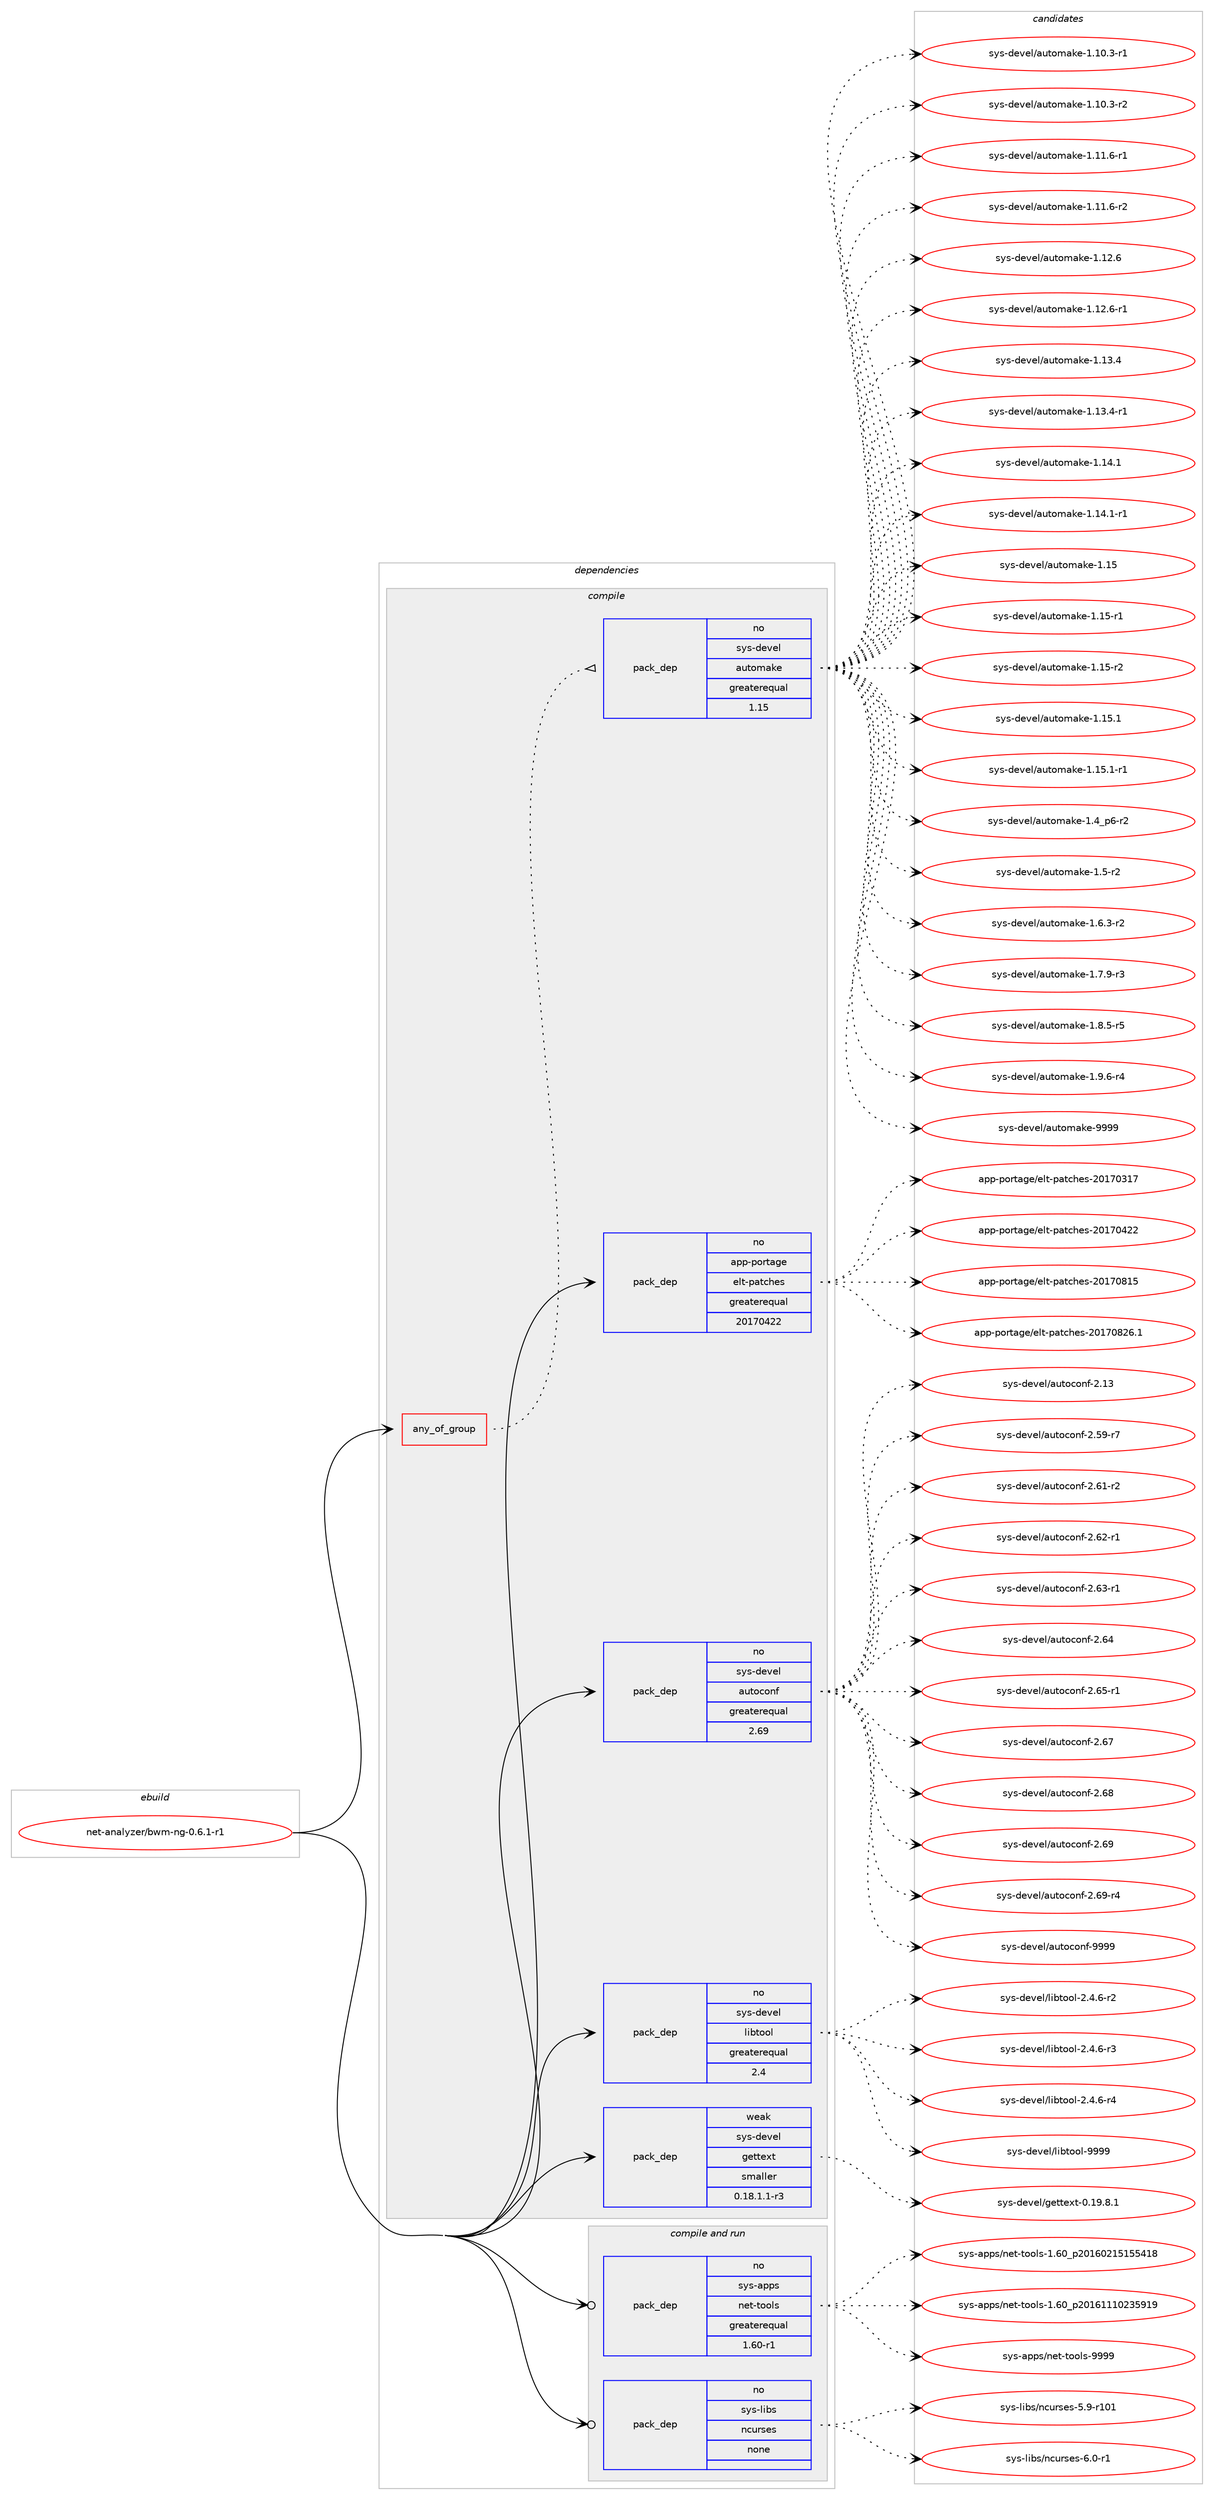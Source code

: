 digraph prolog {

# *************
# Graph options
# *************

newrank=true;
concentrate=true;
compound=true;
graph [rankdir=LR,fontname=Helvetica,fontsize=10,ranksep=1.5];#, ranksep=2.5, nodesep=0.2];
edge  [arrowhead=vee];
node  [fontname=Helvetica,fontsize=10];

# **********
# The ebuild
# **********

subgraph cluster_leftcol {
color=gray;
rank=same;
label=<<i>ebuild</i>>;
id [label="net-analyzer/bwm-ng-0.6.1-r1", color=red, width=4, href="../net-analyzer/bwm-ng-0.6.1-r1.svg"];
}

# ****************
# The dependencies
# ****************

subgraph cluster_midcol {
color=gray;
label=<<i>dependencies</i>>;
subgraph cluster_compile {
fillcolor="#eeeeee";
style=filled;
label=<<i>compile</i>>;
subgraph any6273 {
dependency398798 [label=<<TABLE BORDER="0" CELLBORDER="1" CELLSPACING="0" CELLPADDING="4"><TR><TD CELLPADDING="10">any_of_group</TD></TR></TABLE>>, shape=none, color=red];subgraph pack293899 {
dependency398799 [label=<<TABLE BORDER="0" CELLBORDER="1" CELLSPACING="0" CELLPADDING="4" WIDTH="220"><TR><TD ROWSPAN="6" CELLPADDING="30">pack_dep</TD></TR><TR><TD WIDTH="110">no</TD></TR><TR><TD>sys-devel</TD></TR><TR><TD>automake</TD></TR><TR><TD>greaterequal</TD></TR><TR><TD>1.15</TD></TR></TABLE>>, shape=none, color=blue];
}
dependency398798:e -> dependency398799:w [weight=20,style="dotted",arrowhead="oinv"];
}
id:e -> dependency398798:w [weight=20,style="solid",arrowhead="vee"];
subgraph pack293900 {
dependency398800 [label=<<TABLE BORDER="0" CELLBORDER="1" CELLSPACING="0" CELLPADDING="4" WIDTH="220"><TR><TD ROWSPAN="6" CELLPADDING="30">pack_dep</TD></TR><TR><TD WIDTH="110">no</TD></TR><TR><TD>app-portage</TD></TR><TR><TD>elt-patches</TD></TR><TR><TD>greaterequal</TD></TR><TR><TD>20170422</TD></TR></TABLE>>, shape=none, color=blue];
}
id:e -> dependency398800:w [weight=20,style="solid",arrowhead="vee"];
subgraph pack293901 {
dependency398801 [label=<<TABLE BORDER="0" CELLBORDER="1" CELLSPACING="0" CELLPADDING="4" WIDTH="220"><TR><TD ROWSPAN="6" CELLPADDING="30">pack_dep</TD></TR><TR><TD WIDTH="110">no</TD></TR><TR><TD>sys-devel</TD></TR><TR><TD>autoconf</TD></TR><TR><TD>greaterequal</TD></TR><TR><TD>2.69</TD></TR></TABLE>>, shape=none, color=blue];
}
id:e -> dependency398801:w [weight=20,style="solid",arrowhead="vee"];
subgraph pack293902 {
dependency398802 [label=<<TABLE BORDER="0" CELLBORDER="1" CELLSPACING="0" CELLPADDING="4" WIDTH="220"><TR><TD ROWSPAN="6" CELLPADDING="30">pack_dep</TD></TR><TR><TD WIDTH="110">no</TD></TR><TR><TD>sys-devel</TD></TR><TR><TD>libtool</TD></TR><TR><TD>greaterequal</TD></TR><TR><TD>2.4</TD></TR></TABLE>>, shape=none, color=blue];
}
id:e -> dependency398802:w [weight=20,style="solid",arrowhead="vee"];
subgraph pack293903 {
dependency398803 [label=<<TABLE BORDER="0" CELLBORDER="1" CELLSPACING="0" CELLPADDING="4" WIDTH="220"><TR><TD ROWSPAN="6" CELLPADDING="30">pack_dep</TD></TR><TR><TD WIDTH="110">weak</TD></TR><TR><TD>sys-devel</TD></TR><TR><TD>gettext</TD></TR><TR><TD>smaller</TD></TR><TR><TD>0.18.1.1-r3</TD></TR></TABLE>>, shape=none, color=blue];
}
id:e -> dependency398803:w [weight=20,style="solid",arrowhead="vee"];
}
subgraph cluster_compileandrun {
fillcolor="#eeeeee";
style=filled;
label=<<i>compile and run</i>>;
subgraph pack293904 {
dependency398804 [label=<<TABLE BORDER="0" CELLBORDER="1" CELLSPACING="0" CELLPADDING="4" WIDTH="220"><TR><TD ROWSPAN="6" CELLPADDING="30">pack_dep</TD></TR><TR><TD WIDTH="110">no</TD></TR><TR><TD>sys-apps</TD></TR><TR><TD>net-tools</TD></TR><TR><TD>greaterequal</TD></TR><TR><TD>1.60-r1</TD></TR></TABLE>>, shape=none, color=blue];
}
id:e -> dependency398804:w [weight=20,style="solid",arrowhead="odotvee"];
subgraph pack293905 {
dependency398805 [label=<<TABLE BORDER="0" CELLBORDER="1" CELLSPACING="0" CELLPADDING="4" WIDTH="220"><TR><TD ROWSPAN="6" CELLPADDING="30">pack_dep</TD></TR><TR><TD WIDTH="110">no</TD></TR><TR><TD>sys-libs</TD></TR><TR><TD>ncurses</TD></TR><TR><TD>none</TD></TR><TR><TD></TD></TR></TABLE>>, shape=none, color=blue];
}
id:e -> dependency398805:w [weight=20,style="solid",arrowhead="odotvee"];
}
subgraph cluster_run {
fillcolor="#eeeeee";
style=filled;
label=<<i>run</i>>;
}
}

# **************
# The candidates
# **************

subgraph cluster_choices {
rank=same;
color=gray;
label=<<i>candidates</i>>;

subgraph choice293899 {
color=black;
nodesep=1;
choice11512111545100101118101108479711711611110997107101454946494846514511449 [label="sys-devel/automake-1.10.3-r1", color=red, width=4,href="../sys-devel/automake-1.10.3-r1.svg"];
choice11512111545100101118101108479711711611110997107101454946494846514511450 [label="sys-devel/automake-1.10.3-r2", color=red, width=4,href="../sys-devel/automake-1.10.3-r2.svg"];
choice11512111545100101118101108479711711611110997107101454946494946544511449 [label="sys-devel/automake-1.11.6-r1", color=red, width=4,href="../sys-devel/automake-1.11.6-r1.svg"];
choice11512111545100101118101108479711711611110997107101454946494946544511450 [label="sys-devel/automake-1.11.6-r2", color=red, width=4,href="../sys-devel/automake-1.11.6-r2.svg"];
choice1151211154510010111810110847971171161111099710710145494649504654 [label="sys-devel/automake-1.12.6", color=red, width=4,href="../sys-devel/automake-1.12.6.svg"];
choice11512111545100101118101108479711711611110997107101454946495046544511449 [label="sys-devel/automake-1.12.6-r1", color=red, width=4,href="../sys-devel/automake-1.12.6-r1.svg"];
choice1151211154510010111810110847971171161111099710710145494649514652 [label="sys-devel/automake-1.13.4", color=red, width=4,href="../sys-devel/automake-1.13.4.svg"];
choice11512111545100101118101108479711711611110997107101454946495146524511449 [label="sys-devel/automake-1.13.4-r1", color=red, width=4,href="../sys-devel/automake-1.13.4-r1.svg"];
choice1151211154510010111810110847971171161111099710710145494649524649 [label="sys-devel/automake-1.14.1", color=red, width=4,href="../sys-devel/automake-1.14.1.svg"];
choice11512111545100101118101108479711711611110997107101454946495246494511449 [label="sys-devel/automake-1.14.1-r1", color=red, width=4,href="../sys-devel/automake-1.14.1-r1.svg"];
choice115121115451001011181011084797117116111109971071014549464953 [label="sys-devel/automake-1.15", color=red, width=4,href="../sys-devel/automake-1.15.svg"];
choice1151211154510010111810110847971171161111099710710145494649534511449 [label="sys-devel/automake-1.15-r1", color=red, width=4,href="../sys-devel/automake-1.15-r1.svg"];
choice1151211154510010111810110847971171161111099710710145494649534511450 [label="sys-devel/automake-1.15-r2", color=red, width=4,href="../sys-devel/automake-1.15-r2.svg"];
choice1151211154510010111810110847971171161111099710710145494649534649 [label="sys-devel/automake-1.15.1", color=red, width=4,href="../sys-devel/automake-1.15.1.svg"];
choice11512111545100101118101108479711711611110997107101454946495346494511449 [label="sys-devel/automake-1.15.1-r1", color=red, width=4,href="../sys-devel/automake-1.15.1-r1.svg"];
choice115121115451001011181011084797117116111109971071014549465295112544511450 [label="sys-devel/automake-1.4_p6-r2", color=red, width=4,href="../sys-devel/automake-1.4_p6-r2.svg"];
choice11512111545100101118101108479711711611110997107101454946534511450 [label="sys-devel/automake-1.5-r2", color=red, width=4,href="../sys-devel/automake-1.5-r2.svg"];
choice115121115451001011181011084797117116111109971071014549465446514511450 [label="sys-devel/automake-1.6.3-r2", color=red, width=4,href="../sys-devel/automake-1.6.3-r2.svg"];
choice115121115451001011181011084797117116111109971071014549465546574511451 [label="sys-devel/automake-1.7.9-r3", color=red, width=4,href="../sys-devel/automake-1.7.9-r3.svg"];
choice115121115451001011181011084797117116111109971071014549465646534511453 [label="sys-devel/automake-1.8.5-r5", color=red, width=4,href="../sys-devel/automake-1.8.5-r5.svg"];
choice115121115451001011181011084797117116111109971071014549465746544511452 [label="sys-devel/automake-1.9.6-r4", color=red, width=4,href="../sys-devel/automake-1.9.6-r4.svg"];
choice115121115451001011181011084797117116111109971071014557575757 [label="sys-devel/automake-9999", color=red, width=4,href="../sys-devel/automake-9999.svg"];
dependency398799:e -> choice11512111545100101118101108479711711611110997107101454946494846514511449:w [style=dotted,weight="100"];
dependency398799:e -> choice11512111545100101118101108479711711611110997107101454946494846514511450:w [style=dotted,weight="100"];
dependency398799:e -> choice11512111545100101118101108479711711611110997107101454946494946544511449:w [style=dotted,weight="100"];
dependency398799:e -> choice11512111545100101118101108479711711611110997107101454946494946544511450:w [style=dotted,weight="100"];
dependency398799:e -> choice1151211154510010111810110847971171161111099710710145494649504654:w [style=dotted,weight="100"];
dependency398799:e -> choice11512111545100101118101108479711711611110997107101454946495046544511449:w [style=dotted,weight="100"];
dependency398799:e -> choice1151211154510010111810110847971171161111099710710145494649514652:w [style=dotted,weight="100"];
dependency398799:e -> choice11512111545100101118101108479711711611110997107101454946495146524511449:w [style=dotted,weight="100"];
dependency398799:e -> choice1151211154510010111810110847971171161111099710710145494649524649:w [style=dotted,weight="100"];
dependency398799:e -> choice11512111545100101118101108479711711611110997107101454946495246494511449:w [style=dotted,weight="100"];
dependency398799:e -> choice115121115451001011181011084797117116111109971071014549464953:w [style=dotted,weight="100"];
dependency398799:e -> choice1151211154510010111810110847971171161111099710710145494649534511449:w [style=dotted,weight="100"];
dependency398799:e -> choice1151211154510010111810110847971171161111099710710145494649534511450:w [style=dotted,weight="100"];
dependency398799:e -> choice1151211154510010111810110847971171161111099710710145494649534649:w [style=dotted,weight="100"];
dependency398799:e -> choice11512111545100101118101108479711711611110997107101454946495346494511449:w [style=dotted,weight="100"];
dependency398799:e -> choice115121115451001011181011084797117116111109971071014549465295112544511450:w [style=dotted,weight="100"];
dependency398799:e -> choice11512111545100101118101108479711711611110997107101454946534511450:w [style=dotted,weight="100"];
dependency398799:e -> choice115121115451001011181011084797117116111109971071014549465446514511450:w [style=dotted,weight="100"];
dependency398799:e -> choice115121115451001011181011084797117116111109971071014549465546574511451:w [style=dotted,weight="100"];
dependency398799:e -> choice115121115451001011181011084797117116111109971071014549465646534511453:w [style=dotted,weight="100"];
dependency398799:e -> choice115121115451001011181011084797117116111109971071014549465746544511452:w [style=dotted,weight="100"];
dependency398799:e -> choice115121115451001011181011084797117116111109971071014557575757:w [style=dotted,weight="100"];
}
subgraph choice293900 {
color=black;
nodesep=1;
choice97112112451121111141169710310147101108116451129711699104101115455048495548514955 [label="app-portage/elt-patches-20170317", color=red, width=4,href="../app-portage/elt-patches-20170317.svg"];
choice97112112451121111141169710310147101108116451129711699104101115455048495548525050 [label="app-portage/elt-patches-20170422", color=red, width=4,href="../app-portage/elt-patches-20170422.svg"];
choice97112112451121111141169710310147101108116451129711699104101115455048495548564953 [label="app-portage/elt-patches-20170815", color=red, width=4,href="../app-portage/elt-patches-20170815.svg"];
choice971121124511211111411697103101471011081164511297116991041011154550484955485650544649 [label="app-portage/elt-patches-20170826.1", color=red, width=4,href="../app-portage/elt-patches-20170826.1.svg"];
dependency398800:e -> choice97112112451121111141169710310147101108116451129711699104101115455048495548514955:w [style=dotted,weight="100"];
dependency398800:e -> choice97112112451121111141169710310147101108116451129711699104101115455048495548525050:w [style=dotted,weight="100"];
dependency398800:e -> choice97112112451121111141169710310147101108116451129711699104101115455048495548564953:w [style=dotted,weight="100"];
dependency398800:e -> choice971121124511211111411697103101471011081164511297116991041011154550484955485650544649:w [style=dotted,weight="100"];
}
subgraph choice293901 {
color=black;
nodesep=1;
choice115121115451001011181011084797117116111991111101024550464951 [label="sys-devel/autoconf-2.13", color=red, width=4,href="../sys-devel/autoconf-2.13.svg"];
choice1151211154510010111810110847971171161119911111010245504653574511455 [label="sys-devel/autoconf-2.59-r7", color=red, width=4,href="../sys-devel/autoconf-2.59-r7.svg"];
choice1151211154510010111810110847971171161119911111010245504654494511450 [label="sys-devel/autoconf-2.61-r2", color=red, width=4,href="../sys-devel/autoconf-2.61-r2.svg"];
choice1151211154510010111810110847971171161119911111010245504654504511449 [label="sys-devel/autoconf-2.62-r1", color=red, width=4,href="../sys-devel/autoconf-2.62-r1.svg"];
choice1151211154510010111810110847971171161119911111010245504654514511449 [label="sys-devel/autoconf-2.63-r1", color=red, width=4,href="../sys-devel/autoconf-2.63-r1.svg"];
choice115121115451001011181011084797117116111991111101024550465452 [label="sys-devel/autoconf-2.64", color=red, width=4,href="../sys-devel/autoconf-2.64.svg"];
choice1151211154510010111810110847971171161119911111010245504654534511449 [label="sys-devel/autoconf-2.65-r1", color=red, width=4,href="../sys-devel/autoconf-2.65-r1.svg"];
choice115121115451001011181011084797117116111991111101024550465455 [label="sys-devel/autoconf-2.67", color=red, width=4,href="../sys-devel/autoconf-2.67.svg"];
choice115121115451001011181011084797117116111991111101024550465456 [label="sys-devel/autoconf-2.68", color=red, width=4,href="../sys-devel/autoconf-2.68.svg"];
choice115121115451001011181011084797117116111991111101024550465457 [label="sys-devel/autoconf-2.69", color=red, width=4,href="../sys-devel/autoconf-2.69.svg"];
choice1151211154510010111810110847971171161119911111010245504654574511452 [label="sys-devel/autoconf-2.69-r4", color=red, width=4,href="../sys-devel/autoconf-2.69-r4.svg"];
choice115121115451001011181011084797117116111991111101024557575757 [label="sys-devel/autoconf-9999", color=red, width=4,href="../sys-devel/autoconf-9999.svg"];
dependency398801:e -> choice115121115451001011181011084797117116111991111101024550464951:w [style=dotted,weight="100"];
dependency398801:e -> choice1151211154510010111810110847971171161119911111010245504653574511455:w [style=dotted,weight="100"];
dependency398801:e -> choice1151211154510010111810110847971171161119911111010245504654494511450:w [style=dotted,weight="100"];
dependency398801:e -> choice1151211154510010111810110847971171161119911111010245504654504511449:w [style=dotted,weight="100"];
dependency398801:e -> choice1151211154510010111810110847971171161119911111010245504654514511449:w [style=dotted,weight="100"];
dependency398801:e -> choice115121115451001011181011084797117116111991111101024550465452:w [style=dotted,weight="100"];
dependency398801:e -> choice1151211154510010111810110847971171161119911111010245504654534511449:w [style=dotted,weight="100"];
dependency398801:e -> choice115121115451001011181011084797117116111991111101024550465455:w [style=dotted,weight="100"];
dependency398801:e -> choice115121115451001011181011084797117116111991111101024550465456:w [style=dotted,weight="100"];
dependency398801:e -> choice115121115451001011181011084797117116111991111101024550465457:w [style=dotted,weight="100"];
dependency398801:e -> choice1151211154510010111810110847971171161119911111010245504654574511452:w [style=dotted,weight="100"];
dependency398801:e -> choice115121115451001011181011084797117116111991111101024557575757:w [style=dotted,weight="100"];
}
subgraph choice293902 {
color=black;
nodesep=1;
choice1151211154510010111810110847108105981161111111084550465246544511450 [label="sys-devel/libtool-2.4.6-r2", color=red, width=4,href="../sys-devel/libtool-2.4.6-r2.svg"];
choice1151211154510010111810110847108105981161111111084550465246544511451 [label="sys-devel/libtool-2.4.6-r3", color=red, width=4,href="../sys-devel/libtool-2.4.6-r3.svg"];
choice1151211154510010111810110847108105981161111111084550465246544511452 [label="sys-devel/libtool-2.4.6-r4", color=red, width=4,href="../sys-devel/libtool-2.4.6-r4.svg"];
choice1151211154510010111810110847108105981161111111084557575757 [label="sys-devel/libtool-9999", color=red, width=4,href="../sys-devel/libtool-9999.svg"];
dependency398802:e -> choice1151211154510010111810110847108105981161111111084550465246544511450:w [style=dotted,weight="100"];
dependency398802:e -> choice1151211154510010111810110847108105981161111111084550465246544511451:w [style=dotted,weight="100"];
dependency398802:e -> choice1151211154510010111810110847108105981161111111084550465246544511452:w [style=dotted,weight="100"];
dependency398802:e -> choice1151211154510010111810110847108105981161111111084557575757:w [style=dotted,weight="100"];
}
subgraph choice293903 {
color=black;
nodesep=1;
choice1151211154510010111810110847103101116116101120116454846495746564649 [label="sys-devel/gettext-0.19.8.1", color=red, width=4,href="../sys-devel/gettext-0.19.8.1.svg"];
dependency398803:e -> choice1151211154510010111810110847103101116116101120116454846495746564649:w [style=dotted,weight="100"];
}
subgraph choice293904 {
color=black;
nodesep=1;
choice115121115459711211211547110101116451161111111081154549465448951125048495448504953495353524956 [label="sys-apps/net-tools-1.60_p20160215155418", color=red, width=4,href="../sys-apps/net-tools-1.60_p20160215155418.svg"];
choice115121115459711211211547110101116451161111111081154549465448951125048495449494948505153574957 [label="sys-apps/net-tools-1.60_p20161110235919", color=red, width=4,href="../sys-apps/net-tools-1.60_p20161110235919.svg"];
choice115121115459711211211547110101116451161111111081154557575757 [label="sys-apps/net-tools-9999", color=red, width=4,href="../sys-apps/net-tools-9999.svg"];
dependency398804:e -> choice115121115459711211211547110101116451161111111081154549465448951125048495448504953495353524956:w [style=dotted,weight="100"];
dependency398804:e -> choice115121115459711211211547110101116451161111111081154549465448951125048495449494948505153574957:w [style=dotted,weight="100"];
dependency398804:e -> choice115121115459711211211547110101116451161111111081154557575757:w [style=dotted,weight="100"];
}
subgraph choice293905 {
color=black;
nodesep=1;
choice115121115451081059811547110991171141151011154553465745114494849 [label="sys-libs/ncurses-5.9-r101", color=red, width=4,href="../sys-libs/ncurses-5.9-r101.svg"];
choice11512111545108105981154711099117114115101115455446484511449 [label="sys-libs/ncurses-6.0-r1", color=red, width=4,href="../sys-libs/ncurses-6.0-r1.svg"];
dependency398805:e -> choice115121115451081059811547110991171141151011154553465745114494849:w [style=dotted,weight="100"];
dependency398805:e -> choice11512111545108105981154711099117114115101115455446484511449:w [style=dotted,weight="100"];
}
}

}
